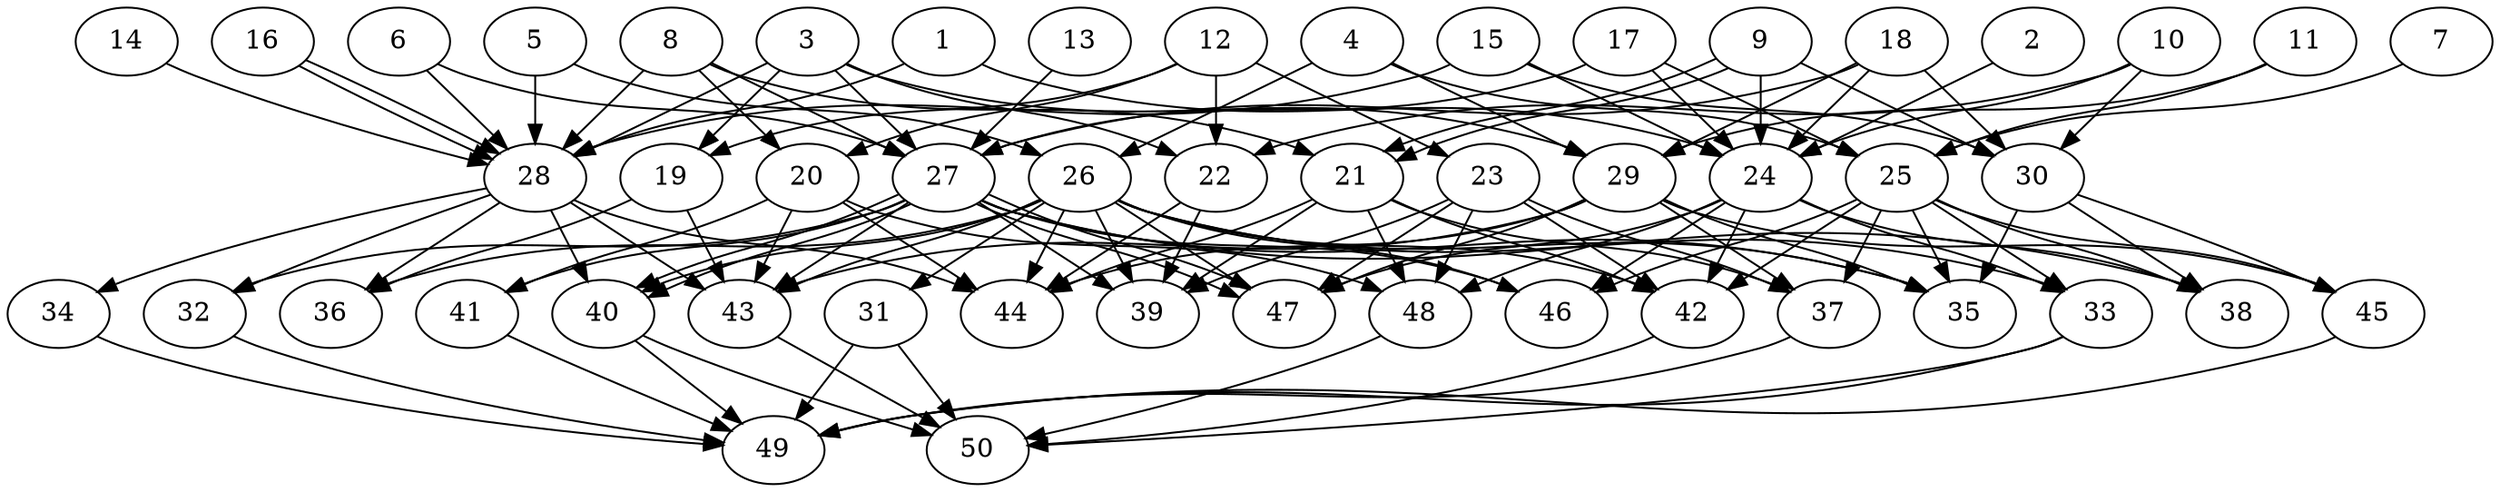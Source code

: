 // DAG automatically generated by daggen at Thu Oct  3 14:07:57 2019
// ./daggen --dot -n 50 --ccr 0.3 --fat 0.7 --regular 0.7 --density 0.5 --mindata 5242880 --maxdata 52428800 
digraph G {
  1 [size="21193387", alpha="0.16", expect_size="6358016"] 
  1 -> 24 [size ="6358016"]
  1 -> 28 [size ="6358016"]
  2 [size="122798080", alpha="0.06", expect_size="36839424"] 
  2 -> 24 [size ="36839424"]
  3 [size="134973440", alpha="0.19", expect_size="40492032"] 
  3 -> 19 [size ="40492032"]
  3 -> 22 [size ="40492032"]
  3 -> 27 [size ="40492032"]
  3 -> 28 [size ="40492032"]
  3 -> 29 [size ="40492032"]
  4 [size="18428587", alpha="0.18", expect_size="5528576"] 
  4 -> 25 [size ="5528576"]
  4 -> 26 [size ="5528576"]
  4 -> 29 [size ="5528576"]
  5 [size="42147840", alpha="0.08", expect_size="12644352"] 
  5 -> 26 [size ="12644352"]
  5 -> 28 [size ="12644352"]
  6 [size="62324053", alpha="0.03", expect_size="18697216"] 
  6 -> 27 [size ="18697216"]
  6 -> 28 [size ="18697216"]
  7 [size="87377920", alpha="0.07", expect_size="26213376"] 
  7 -> 25 [size ="26213376"]
  8 [size="156699307", alpha="0.15", expect_size="47009792"] 
  8 -> 20 [size ="47009792"]
  8 -> 21 [size ="47009792"]
  8 -> 27 [size ="47009792"]
  8 -> 28 [size ="47009792"]
  9 [size="166120107", alpha="0.13", expect_size="49836032"] 
  9 -> 21 [size ="49836032"]
  9 -> 21 [size ="49836032"]
  9 -> 24 [size ="49836032"]
  9 -> 30 [size ="49836032"]
  10 [size="147452587", alpha="0.10", expect_size="44235776"] 
  10 -> 22 [size ="44235776"]
  10 -> 24 [size ="44235776"]
  10 -> 30 [size ="44235776"]
  11 [size="155139413", alpha="0.19", expect_size="46541824"] 
  11 -> 25 [size ="46541824"]
  11 -> 29 [size ="46541824"]
  12 [size="122187093", alpha="0.13", expect_size="36656128"] 
  12 -> 19 [size ="36656128"]
  12 -> 20 [size ="36656128"]
  12 -> 22 [size ="36656128"]
  12 -> 23 [size ="36656128"]
  13 [size="166307840", alpha="0.11", expect_size="49892352"] 
  13 -> 27 [size ="49892352"]
  14 [size="158177280", alpha="0.00", expect_size="47453184"] 
  14 -> 28 [size ="47453184"]
  15 [size="139526827", alpha="0.18", expect_size="41858048"] 
  15 -> 24 [size ="41858048"]
  15 -> 28 [size ="41858048"]
  15 -> 30 [size ="41858048"]
  16 [size="41748480", alpha="0.11", expect_size="12524544"] 
  16 -> 28 [size ="12524544"]
  16 -> 28 [size ="12524544"]
  17 [size="68720640", alpha="0.04", expect_size="20616192"] 
  17 -> 24 [size ="20616192"]
  17 -> 25 [size ="20616192"]
  17 -> 27 [size ="20616192"]
  18 [size="122152960", alpha="0.13", expect_size="36645888"] 
  18 -> 24 [size ="36645888"]
  18 -> 27 [size ="36645888"]
  18 -> 29 [size ="36645888"]
  18 -> 30 [size ="36645888"]
  19 [size="81394347", alpha="0.09", expect_size="24418304"] 
  19 -> 36 [size ="24418304"]
  19 -> 43 [size ="24418304"]
  20 [size="28119040", alpha="0.11", expect_size="8435712"] 
  20 -> 41 [size ="8435712"]
  20 -> 43 [size ="8435712"]
  20 -> 44 [size ="8435712"]
  20 -> 48 [size ="8435712"]
  21 [size="110660267", alpha="0.13", expect_size="33198080"] 
  21 -> 37 [size ="33198080"]
  21 -> 39 [size ="33198080"]
  21 -> 42 [size ="33198080"]
  21 -> 44 [size ="33198080"]
  21 -> 48 [size ="33198080"]
  22 [size="105844053", alpha="0.08", expect_size="31753216"] 
  22 -> 39 [size ="31753216"]
  22 -> 44 [size ="31753216"]
  23 [size="48428373", alpha="0.19", expect_size="14528512"] 
  23 -> 37 [size ="14528512"]
  23 -> 39 [size ="14528512"]
  23 -> 42 [size ="14528512"]
  23 -> 47 [size ="14528512"]
  23 -> 48 [size ="14528512"]
  24 [size="133362347", alpha="0.10", expect_size="40008704"] 
  24 -> 33 [size ="40008704"]
  24 -> 38 [size ="40008704"]
  24 -> 42 [size ="40008704"]
  24 -> 46 [size ="40008704"]
  24 -> 47 [size ="40008704"]
  24 -> 48 [size ="40008704"]
  25 [size="133850453", alpha="0.03", expect_size="40155136"] 
  25 -> 33 [size ="40155136"]
  25 -> 35 [size ="40155136"]
  25 -> 37 [size ="40155136"]
  25 -> 38 [size ="40155136"]
  25 -> 42 [size ="40155136"]
  25 -> 45 [size ="40155136"]
  25 -> 46 [size ="40155136"]
  26 [size="119241387", alpha="0.03", expect_size="35772416"] 
  26 -> 31 [size ="35772416"]
  26 -> 33 [size ="35772416"]
  26 -> 35 [size ="35772416"]
  26 -> 36 [size ="35772416"]
  26 -> 39 [size ="35772416"]
  26 -> 40 [size ="35772416"]
  26 -> 42 [size ="35772416"]
  26 -> 43 [size ="35772416"]
  26 -> 44 [size ="35772416"]
  26 -> 46 [size ="35772416"]
  26 -> 47 [size ="35772416"]
  27 [size="49974613", alpha="0.11", expect_size="14992384"] 
  27 -> 32 [size ="14992384"]
  27 -> 35 [size ="14992384"]
  27 -> 38 [size ="14992384"]
  27 -> 39 [size ="14992384"]
  27 -> 40 [size ="14992384"]
  27 -> 40 [size ="14992384"]
  27 -> 41 [size ="14992384"]
  27 -> 43 [size ="14992384"]
  27 -> 46 [size ="14992384"]
  27 -> 47 [size ="14992384"]
  27 -> 47 [size ="14992384"]
  28 [size="84394667", alpha="0.17", expect_size="25318400"] 
  28 -> 32 [size ="25318400"]
  28 -> 34 [size ="25318400"]
  28 -> 36 [size ="25318400"]
  28 -> 40 [size ="25318400"]
  28 -> 43 [size ="25318400"]
  28 -> 44 [size ="25318400"]
  29 [size="27965440", alpha="0.02", expect_size="8389632"] 
  29 -> 35 [size ="8389632"]
  29 -> 37 [size ="8389632"]
  29 -> 43 [size ="8389632"]
  29 -> 44 [size ="8389632"]
  29 -> 45 [size ="8389632"]
  29 -> 47 [size ="8389632"]
  30 [size="99594240", alpha="0.03", expect_size="29878272"] 
  30 -> 35 [size ="29878272"]
  30 -> 38 [size ="29878272"]
  30 -> 45 [size ="29878272"]
  31 [size="27054080", alpha="0.02", expect_size="8116224"] 
  31 -> 49 [size ="8116224"]
  31 -> 50 [size ="8116224"]
  32 [size="128638293", alpha="0.15", expect_size="38591488"] 
  32 -> 49 [size ="38591488"]
  33 [size="37812907", alpha="0.06", expect_size="11343872"] 
  33 -> 49 [size ="11343872"]
  33 -> 50 [size ="11343872"]
  34 [size="29361493", alpha="0.15", expect_size="8808448"] 
  34 -> 49 [size ="8808448"]
  35 [size="104239787", alpha="0.20", expect_size="31271936"] 
  36 [size="129829547", alpha="0.07", expect_size="38948864"] 
  37 [size="150985387", alpha="0.01", expect_size="45295616"] 
  37 -> 49 [size ="45295616"]
  38 [size="80322560", alpha="0.09", expect_size="24096768"] 
  39 [size="57067520", alpha="0.05", expect_size="17120256"] 
  40 [size="72577707", alpha="0.02", expect_size="21773312"] 
  40 -> 49 [size ="21773312"]
  40 -> 50 [size ="21773312"]
  41 [size="99543040", alpha="0.11", expect_size="29862912"] 
  41 -> 49 [size ="29862912"]
  42 [size="118347093", alpha="0.11", expect_size="35504128"] 
  42 -> 50 [size ="35504128"]
  43 [size="76414293", alpha="0.15", expect_size="22924288"] 
  43 -> 50 [size ="22924288"]
  44 [size="122576213", alpha="0.13", expect_size="36772864"] 
  45 [size="82971307", alpha="0.07", expect_size="24891392"] 
  45 -> 49 [size ="24891392"]
  46 [size="79646720", alpha="0.14", expect_size="23894016"] 
  47 [size="136878080", alpha="0.04", expect_size="41063424"] 
  48 [size="148630187", alpha="0.03", expect_size="44589056"] 
  48 -> 50 [size ="44589056"]
  49 [size="62289920", alpha="0.04", expect_size="18686976"] 
  50 [size="99065173", alpha="0.15", expect_size="29719552"] 
}
